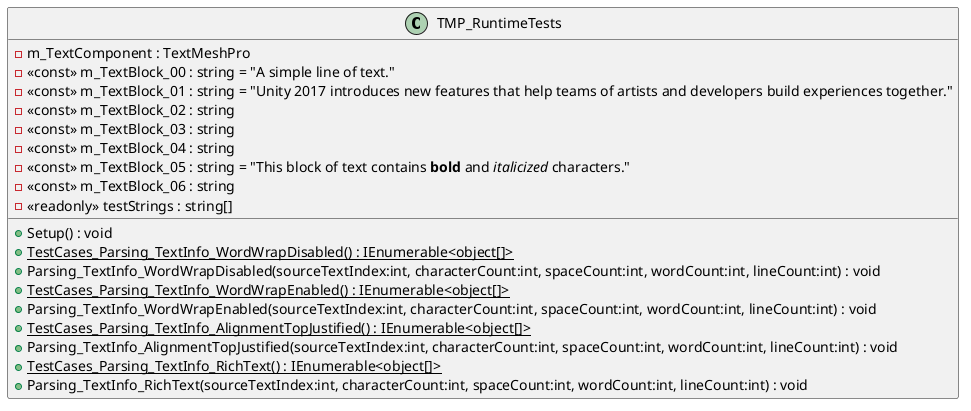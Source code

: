@startuml
class TMP_RuntimeTests {
    - m_TextComponent : TextMeshPro
    - <<const>> m_TextBlock_00 : string = "A simple line of text."
    - <<const>> m_TextBlock_01 : string = "Unity 2017 introduces new features that help teams of artists and developers build experiences together."
    - <<const>> m_TextBlock_02 : string
    - <<const>> m_TextBlock_03 : string
    - <<const>> m_TextBlock_04 : string
    - <<const>> m_TextBlock_05 : string = "This block of text contains <b>bold</b> and <i>italicized</i> characters."
    - <<const>> m_TextBlock_06 : string
    - <<readonly>> testStrings : string[]
    + Setup() : void
    + {static} TestCases_Parsing_TextInfo_WordWrapDisabled() : IEnumerable<object[]>
    + Parsing_TextInfo_WordWrapDisabled(sourceTextIndex:int, characterCount:int, spaceCount:int, wordCount:int, lineCount:int) : void
    + {static} TestCases_Parsing_TextInfo_WordWrapEnabled() : IEnumerable<object[]>
    + Parsing_TextInfo_WordWrapEnabled(sourceTextIndex:int, characterCount:int, spaceCount:int, wordCount:int, lineCount:int) : void
    + {static} TestCases_Parsing_TextInfo_AlignmentTopJustified() : IEnumerable<object[]>
    + Parsing_TextInfo_AlignmentTopJustified(sourceTextIndex:int, characterCount:int, spaceCount:int, wordCount:int, lineCount:int) : void
    + {static} TestCases_Parsing_TextInfo_RichText() : IEnumerable<object[]>
    + Parsing_TextInfo_RichText(sourceTextIndex:int, characterCount:int, spaceCount:int, wordCount:int, lineCount:int) : void
}
@enduml
